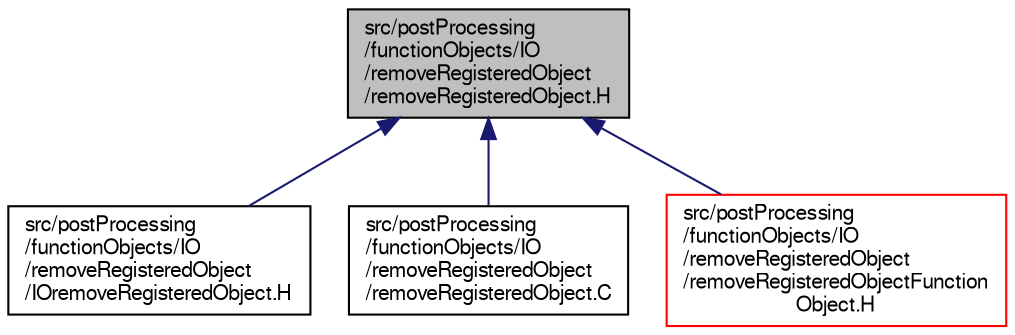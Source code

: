 digraph "src/postProcessing/functionObjects/IO/removeRegisteredObject/removeRegisteredObject.H"
{
  bgcolor="transparent";
  edge [fontname="FreeSans",fontsize="10",labelfontname="FreeSans",labelfontsize="10"];
  node [fontname="FreeSans",fontsize="10",shape=record];
  Node61 [label="src/postProcessing\l/functionObjects/IO\l/removeRegisteredObject\l/removeRegisteredObject.H",height=0.2,width=0.4,color="black", fillcolor="grey75", style="filled", fontcolor="black"];
  Node61 -> Node62 [dir="back",color="midnightblue",fontsize="10",style="solid",fontname="FreeSans"];
  Node62 [label="src/postProcessing\l/functionObjects/IO\l/removeRegisteredObject\l/IOremoveRegisteredObject.H",height=0.2,width=0.4,color="black",URL="$a13604.html"];
  Node61 -> Node63 [dir="back",color="midnightblue",fontsize="10",style="solid",fontname="FreeSans"];
  Node63 [label="src/postProcessing\l/functionObjects/IO\l/removeRegisteredObject\l/removeRegisteredObject.C",height=0.2,width=0.4,color="black",URL="$a13607.html"];
  Node61 -> Node64 [dir="back",color="midnightblue",fontsize="10",style="solid",fontname="FreeSans"];
  Node64 [label="src/postProcessing\l/functionObjects/IO\l/removeRegisteredObject\l/removeRegisteredObjectFunction\lObject.H",height=0.2,width=0.4,color="red",URL="$a13616.html"];
}
